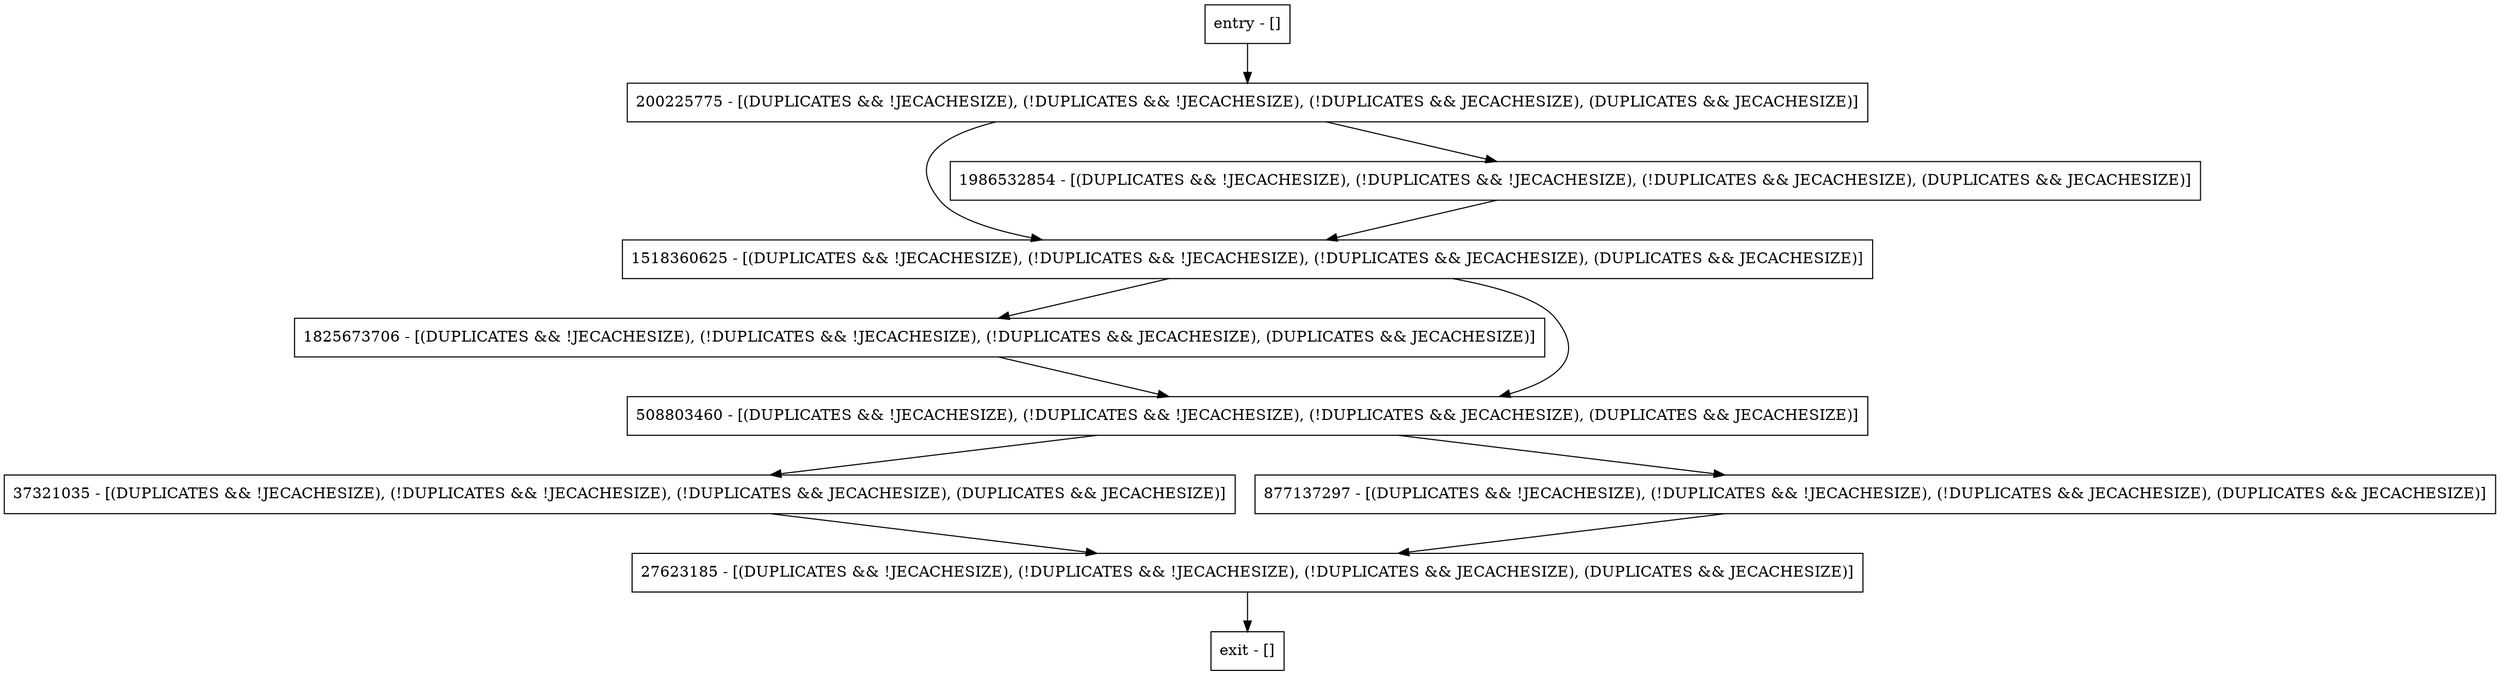 digraph resetKeyComparator {
node [shape=record];
entry [label="entry - []"];
exit [label="exit - []"];
1518360625 [label="1518360625 - [(DUPLICATES && !JECACHESIZE), (!DUPLICATES && !JECACHESIZE), (!DUPLICATES && JECACHESIZE), (DUPLICATES && JECACHESIZE)]"];
27623185 [label="27623185 - [(DUPLICATES && !JECACHESIZE), (!DUPLICATES && !JECACHESIZE), (!DUPLICATES && JECACHESIZE), (DUPLICATES && JECACHESIZE)]"];
1825673706 [label="1825673706 - [(DUPLICATES && !JECACHESIZE), (!DUPLICATES && !JECACHESIZE), (!DUPLICATES && JECACHESIZE), (DUPLICATES && JECACHESIZE)]"];
37321035 [label="37321035 - [(DUPLICATES && !JECACHESIZE), (!DUPLICATES && !JECACHESIZE), (!DUPLICATES && JECACHESIZE), (DUPLICATES && JECACHESIZE)]"];
877137297 [label="877137297 - [(DUPLICATES && !JECACHESIZE), (!DUPLICATES && !JECACHESIZE), (!DUPLICATES && JECACHESIZE), (DUPLICATES && JECACHESIZE)]"];
508803460 [label="508803460 - [(DUPLICATES && !JECACHESIZE), (!DUPLICATES && !JECACHESIZE), (!DUPLICATES && JECACHESIZE), (DUPLICATES && JECACHESIZE)]"];
1986532854 [label="1986532854 - [(DUPLICATES && !JECACHESIZE), (!DUPLICATES && !JECACHESIZE), (!DUPLICATES && JECACHESIZE), (DUPLICATES && JECACHESIZE)]"];
200225775 [label="200225775 - [(DUPLICATES && !JECACHESIZE), (!DUPLICATES && !JECACHESIZE), (!DUPLICATES && JECACHESIZE), (DUPLICATES && JECACHESIZE)]"];
entry;
exit;
entry -> 200225775;
1518360625 -> 1825673706;
1518360625 -> 508803460;
27623185 -> exit;
1825673706 -> 508803460;
37321035 -> 27623185;
877137297 -> 27623185;
508803460 -> 37321035;
508803460 -> 877137297;
1986532854 -> 1518360625;
200225775 -> 1518360625;
200225775 -> 1986532854;
}
